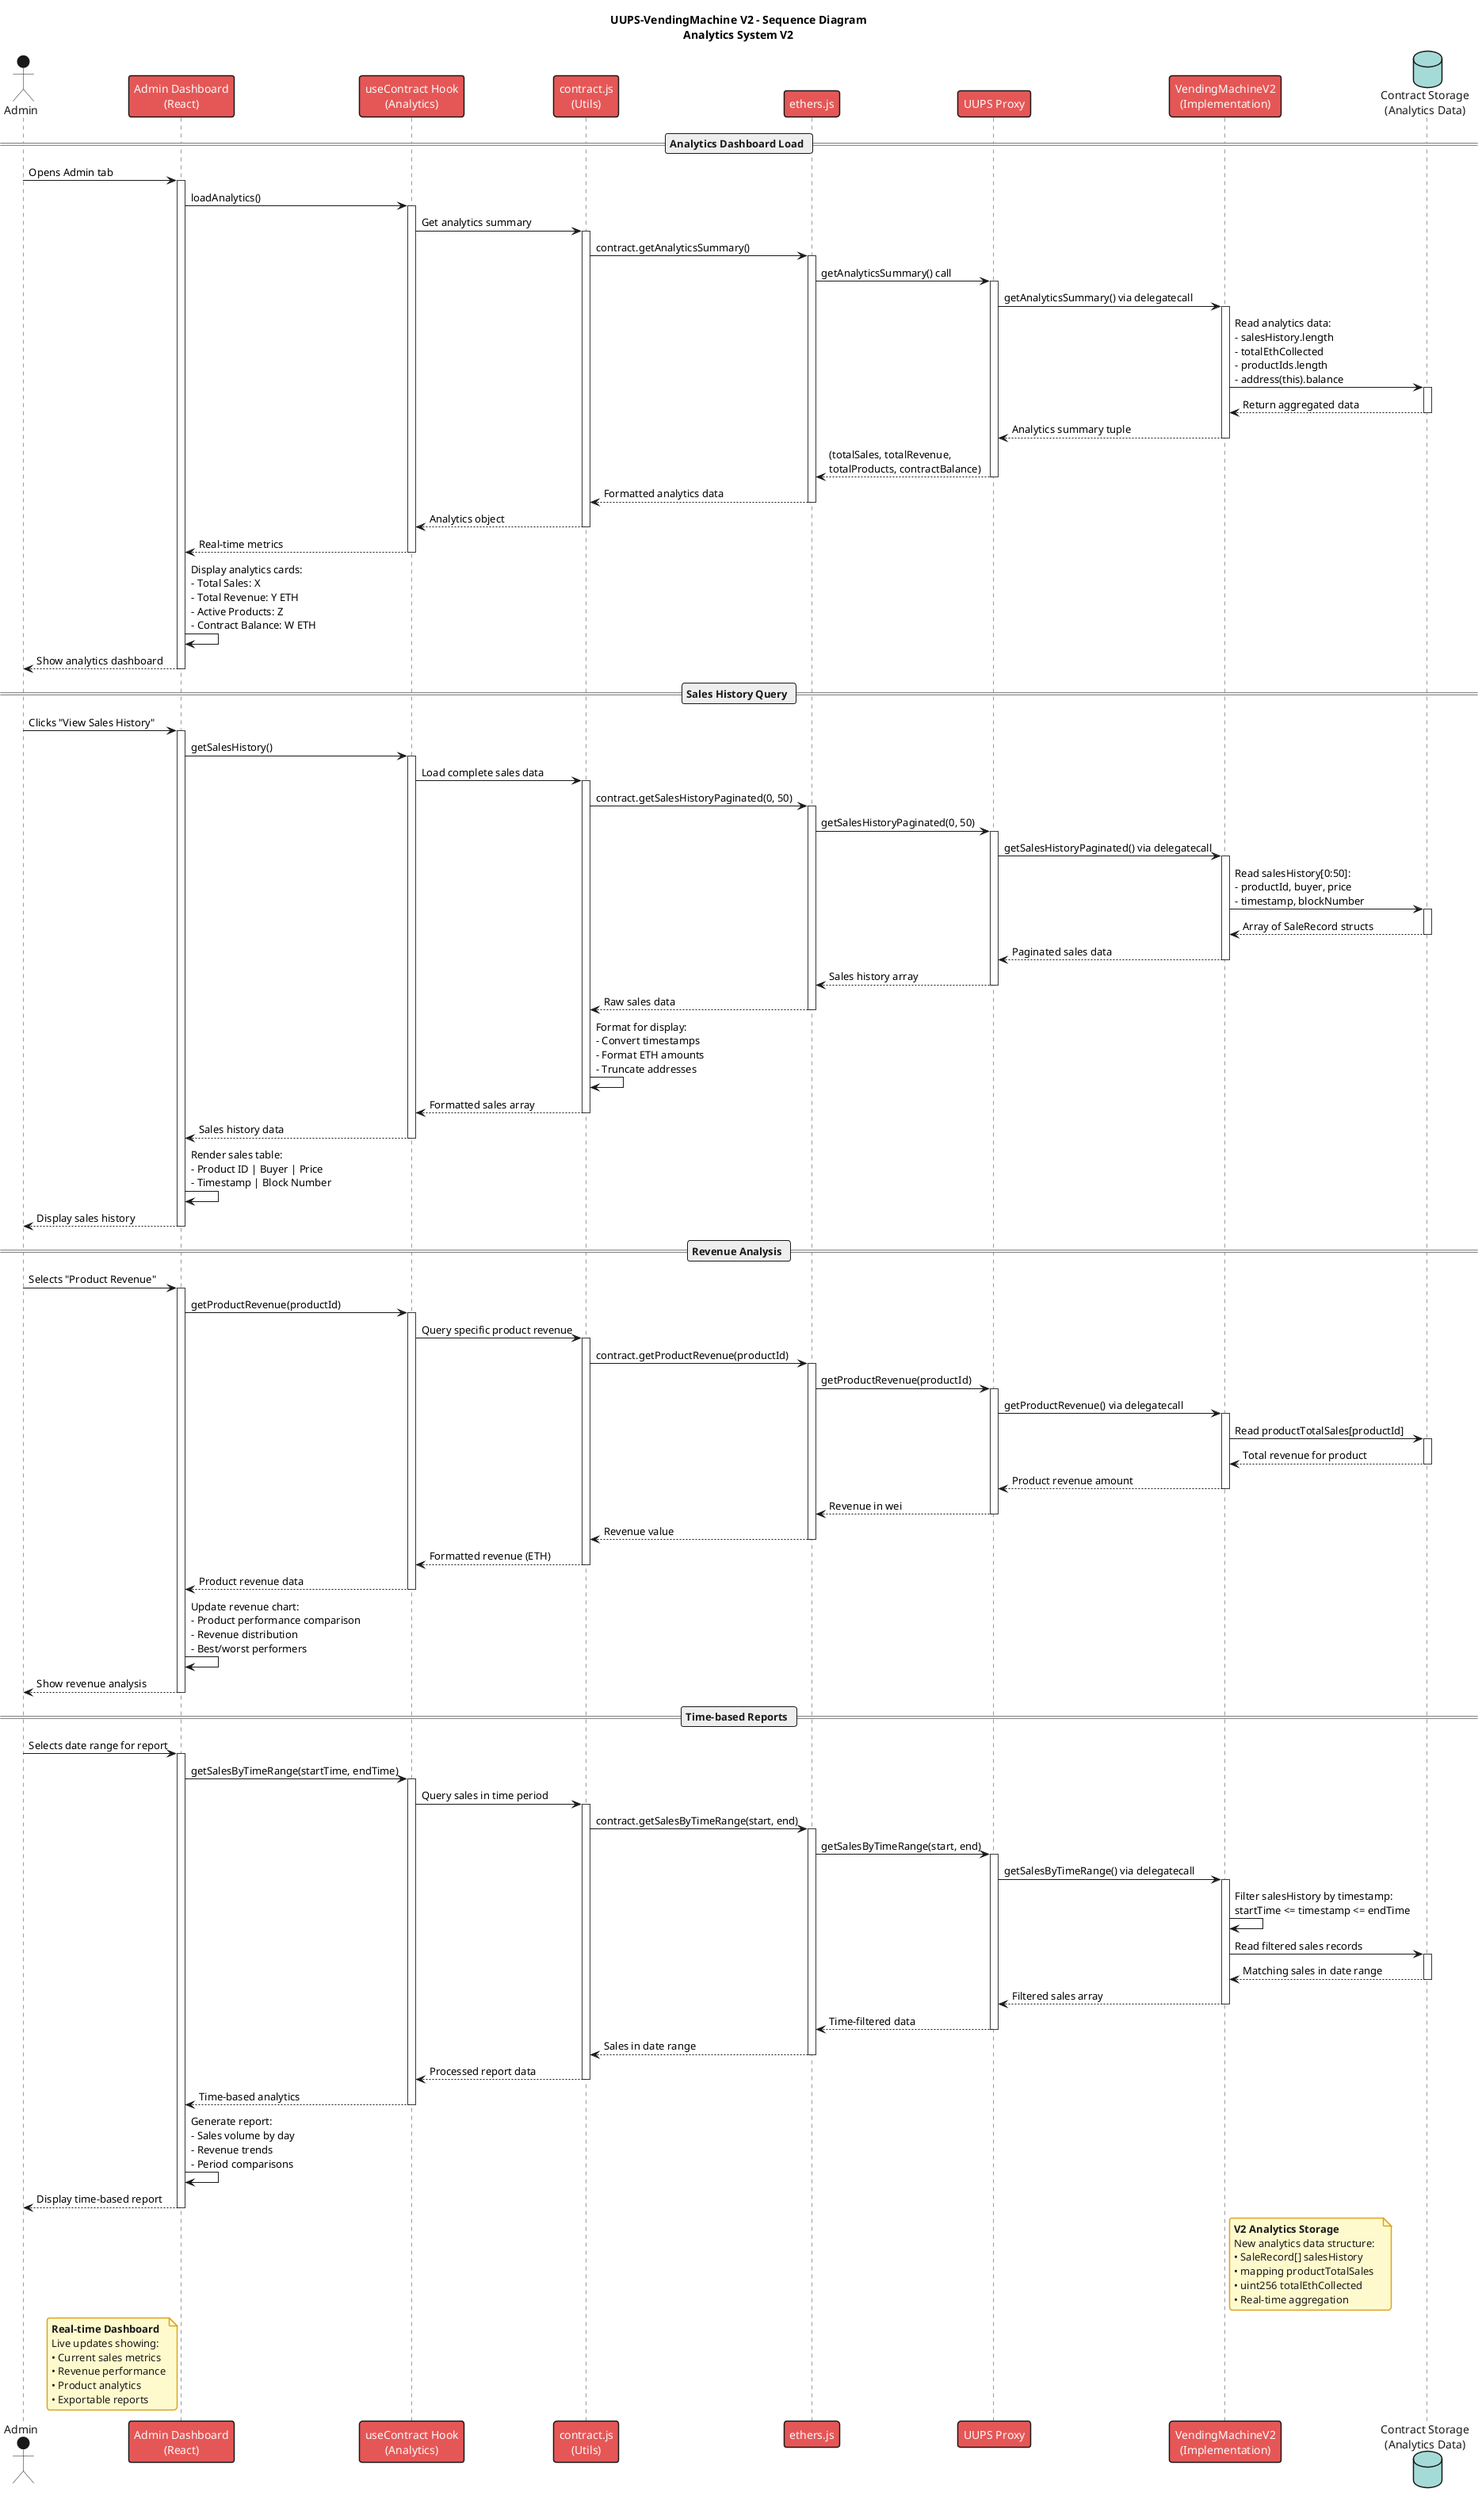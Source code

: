 @startuml UUPS-VendingMachine-V2_11-sequence-analytics
!theme mars
skinparam backgroundColor white
skinparam note {
  BackgroundColor #FFFACD
  BorderColor #DAA520
}
title UUPS-VendingMachine V2 - Sequence Diagram\nAnalytics System V2

actor "Admin" as Admin
participant "Admin Dashboard\n(React)" as Dashboard
participant "useContract Hook\n(Analytics)" as Hook
participant "contract.js\n(Utils)" as Utils
participant "ethers.js" as Ethers
participant "UUPS Proxy" as Proxy
participant "VendingMachineV2\n(Implementation)" as V2Impl
database "Contract Storage\n(Analytics Data)" as Storage

== Analytics Dashboard Load ==

Admin -> Dashboard : Opens Admin tab
activate Dashboard

Dashboard -> Hook : loadAnalytics()
activate Hook

Hook -> Utils : Get analytics summary
activate Utils

Utils -> Ethers : contract.getAnalyticsSummary()
activate Ethers

Ethers -> Proxy : getAnalyticsSummary() call
activate Proxy

Proxy -> V2Impl : getAnalyticsSummary() via delegatecall
activate V2Impl

V2Impl -> Storage : Read analytics data:\n- salesHistory.length\n- totalEthCollected\n- productIds.length\n- address(this).balance
activate Storage

Storage --> V2Impl : Return aggregated data
deactivate Storage

V2Impl --> Proxy : Analytics summary tuple
deactivate V2Impl

Proxy --> Ethers : (totalSales, totalRevenue,\ntotalProducts, contractBalance)
deactivate Proxy

Ethers --> Utils : Formatted analytics data
deactivate Ethers

Utils --> Hook : Analytics object
deactivate Utils

Hook --> Dashboard : Real-time metrics
deactivate Hook

Dashboard -> Dashboard : Display analytics cards:\n- Total Sales: X\n- Total Revenue: Y ETH\n- Active Products: Z\n- Contract Balance: W ETH

Dashboard --> Admin : Show analytics dashboard
deactivate Dashboard

== Sales History Query ==

Admin -> Dashboard : Clicks "View Sales History"
activate Dashboard

Dashboard -> Hook : getSalesHistory()
activate Hook

Hook -> Utils : Load complete sales data
activate Utils

Utils -> Ethers : contract.getSalesHistoryPaginated(0, 50)
activate Ethers

Ethers -> Proxy : getSalesHistoryPaginated(0, 50)
activate Proxy

Proxy -> V2Impl : getSalesHistoryPaginated() via delegatecall
activate V2Impl

V2Impl -> Storage : Read salesHistory[0:50]:\n- productId, buyer, price\n- timestamp, blockNumber
activate Storage

Storage --> V2Impl : Array of SaleRecord structs
deactivate Storage

V2Impl --> Proxy : Paginated sales data
deactivate V2Impl

Proxy --> Ethers : Sales history array
deactivate Proxy

Ethers --> Utils : Raw sales data
deactivate Ethers

Utils -> Utils : Format for display:\n- Convert timestamps\n- Format ETH amounts\n- Truncate addresses

Utils --> Hook : Formatted sales array
deactivate Utils

Hook --> Dashboard : Sales history data
deactivate Hook

Dashboard -> Dashboard : Render sales table:\n- Product ID | Buyer | Price\n- Timestamp | Block Number

Dashboard --> Admin : Display sales history
deactivate Dashboard

== Revenue Analysis ==

Admin -> Dashboard : Selects "Product Revenue"
activate Dashboard

Dashboard -> Hook : getProductRevenue(productId)
activate Hook

Hook -> Utils : Query specific product revenue
activate Utils

Utils -> Ethers : contract.getProductRevenue(productId)
activate Ethers

Ethers -> Proxy : getProductRevenue(productId)
activate Proxy

Proxy -> V2Impl : getProductRevenue() via delegatecall
activate V2Impl

V2Impl -> Storage : Read productTotalSales[productId]
activate Storage

Storage --> V2Impl : Total revenue for product
deactivate Storage

V2Impl --> Proxy : Product revenue amount
deactivate V2Impl

Proxy --> Ethers : Revenue in wei
deactivate Proxy

Ethers --> Utils : Revenue value
deactivate Ethers

Utils --> Hook : Formatted revenue (ETH)
deactivate Utils

Hook --> Dashboard : Product revenue data
deactivate Hook

Dashboard -> Dashboard : Update revenue chart:\n- Product performance comparison\n- Revenue distribution\n- Best/worst performers

Dashboard --> Admin : Show revenue analysis
deactivate Dashboard

== Time-based Reports ==

Admin -> Dashboard : Selects date range for report
activate Dashboard

Dashboard -> Hook : getSalesByTimeRange(startTime, endTime)
activate Hook

Hook -> Utils : Query sales in time period
activate Utils

Utils -> Ethers : contract.getSalesByTimeRange(start, end)
activate Ethers

Ethers -> Proxy : getSalesByTimeRange(start, end)
activate Proxy

Proxy -> V2Impl : getSalesByTimeRange() via delegatecall
activate V2Impl

V2Impl -> V2Impl : Filter salesHistory by timestamp:\nstartTime <= timestamp <= endTime

V2Impl -> Storage : Read filtered sales records
activate Storage

Storage --> V2Impl : Matching sales in date range
deactivate Storage

V2Impl --> Proxy : Filtered sales array
deactivate V2Impl

Proxy --> Ethers : Time-filtered data
deactivate Proxy

Ethers --> Utils : Sales in date range
deactivate Ethers

Utils --> Hook : Processed report data
deactivate Utils

Hook --> Dashboard : Time-based analytics
deactivate Hook

Dashboard -> Dashboard : Generate report:\n- Sales volume by day\n- Revenue trends\n- Period comparisons

Dashboard --> Admin : Display time-based report
deactivate Dashboard

note right of V2Impl
**V2 Analytics Storage**
New analytics data structure:
• SaleRecord[] salesHistory
• mapping productTotalSales  
• uint256 totalEthCollected
• Real-time aggregation
end note

note left of Dashboard
**Real-time Dashboard**
Live updates showing:
• Current sales metrics
• Revenue performance
• Product analytics
• Exportable reports
end note

@enduml